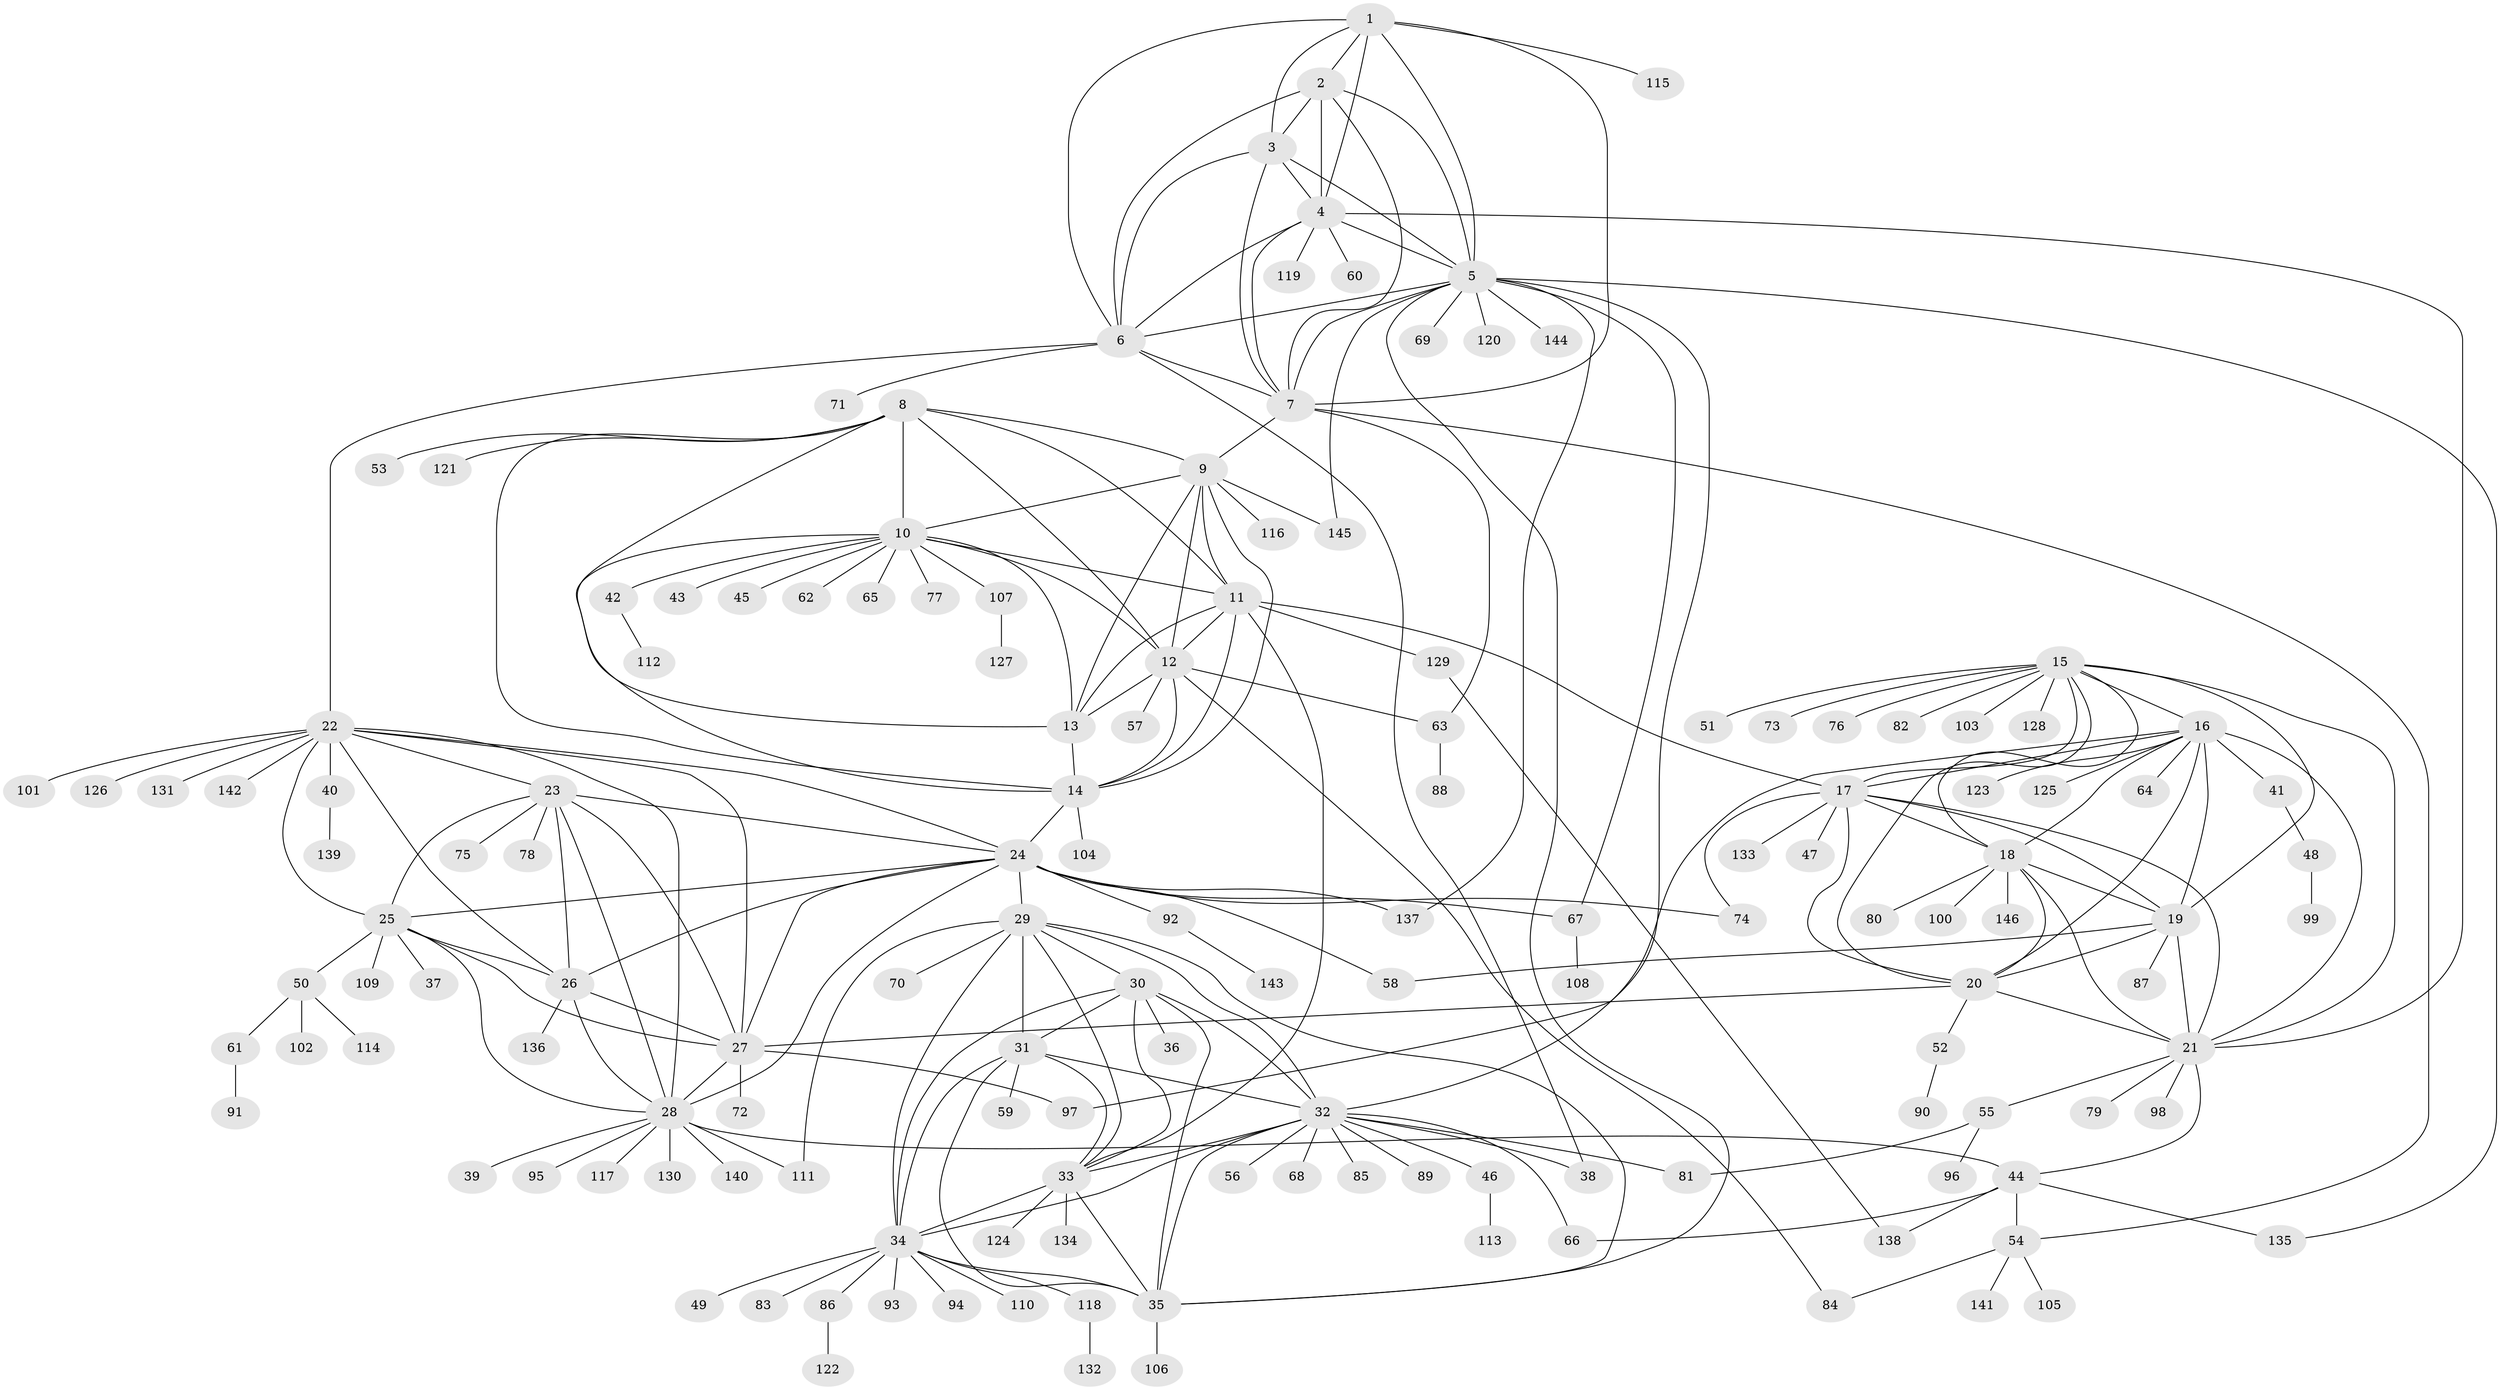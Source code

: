 // coarse degree distribution, {2: 0.08045977011494253, 5: 0.022988505747126436, 4: 0.022988505747126436, 7: 0.011494252873563218, 9: 0.022988505747126436, 6: 0.011494252873563218, 8: 0.011494252873563218, 1: 0.7586206896551724, 15: 0.011494252873563218, 12: 0.022988505747126436, 17: 0.022988505747126436}
// Generated by graph-tools (version 1.1) at 2025/57/03/04/25 21:57:58]
// undirected, 146 vertices, 242 edges
graph export_dot {
graph [start="1"]
  node [color=gray90,style=filled];
  1;
  2;
  3;
  4;
  5;
  6;
  7;
  8;
  9;
  10;
  11;
  12;
  13;
  14;
  15;
  16;
  17;
  18;
  19;
  20;
  21;
  22;
  23;
  24;
  25;
  26;
  27;
  28;
  29;
  30;
  31;
  32;
  33;
  34;
  35;
  36;
  37;
  38;
  39;
  40;
  41;
  42;
  43;
  44;
  45;
  46;
  47;
  48;
  49;
  50;
  51;
  52;
  53;
  54;
  55;
  56;
  57;
  58;
  59;
  60;
  61;
  62;
  63;
  64;
  65;
  66;
  67;
  68;
  69;
  70;
  71;
  72;
  73;
  74;
  75;
  76;
  77;
  78;
  79;
  80;
  81;
  82;
  83;
  84;
  85;
  86;
  87;
  88;
  89;
  90;
  91;
  92;
  93;
  94;
  95;
  96;
  97;
  98;
  99;
  100;
  101;
  102;
  103;
  104;
  105;
  106;
  107;
  108;
  109;
  110;
  111;
  112;
  113;
  114;
  115;
  116;
  117;
  118;
  119;
  120;
  121;
  122;
  123;
  124;
  125;
  126;
  127;
  128;
  129;
  130;
  131;
  132;
  133;
  134;
  135;
  136;
  137;
  138;
  139;
  140;
  141;
  142;
  143;
  144;
  145;
  146;
  1 -- 2;
  1 -- 3;
  1 -- 4;
  1 -- 5;
  1 -- 6;
  1 -- 7;
  1 -- 115;
  2 -- 3;
  2 -- 4;
  2 -- 5;
  2 -- 6;
  2 -- 7;
  3 -- 4;
  3 -- 5;
  3 -- 6;
  3 -- 7;
  4 -- 5;
  4 -- 6;
  4 -- 7;
  4 -- 21;
  4 -- 60;
  4 -- 119;
  5 -- 6;
  5 -- 7;
  5 -- 35;
  5 -- 67;
  5 -- 69;
  5 -- 97;
  5 -- 120;
  5 -- 135;
  5 -- 137;
  5 -- 144;
  5 -- 145;
  6 -- 7;
  6 -- 22;
  6 -- 38;
  6 -- 71;
  7 -- 9;
  7 -- 54;
  7 -- 63;
  8 -- 9;
  8 -- 10;
  8 -- 11;
  8 -- 12;
  8 -- 13;
  8 -- 14;
  8 -- 53;
  8 -- 121;
  9 -- 10;
  9 -- 11;
  9 -- 12;
  9 -- 13;
  9 -- 14;
  9 -- 116;
  9 -- 145;
  10 -- 11;
  10 -- 12;
  10 -- 13;
  10 -- 14;
  10 -- 42;
  10 -- 43;
  10 -- 45;
  10 -- 62;
  10 -- 65;
  10 -- 77;
  10 -- 107;
  11 -- 12;
  11 -- 13;
  11 -- 14;
  11 -- 17;
  11 -- 33;
  11 -- 129;
  12 -- 13;
  12 -- 14;
  12 -- 57;
  12 -- 63;
  12 -- 84;
  13 -- 14;
  14 -- 24;
  14 -- 104;
  15 -- 16;
  15 -- 17;
  15 -- 18;
  15 -- 19;
  15 -- 20;
  15 -- 21;
  15 -- 51;
  15 -- 73;
  15 -- 76;
  15 -- 82;
  15 -- 103;
  15 -- 128;
  16 -- 17;
  16 -- 18;
  16 -- 19;
  16 -- 20;
  16 -- 21;
  16 -- 32;
  16 -- 41;
  16 -- 64;
  16 -- 123;
  16 -- 125;
  17 -- 18;
  17 -- 19;
  17 -- 20;
  17 -- 21;
  17 -- 47;
  17 -- 74;
  17 -- 133;
  18 -- 19;
  18 -- 20;
  18 -- 21;
  18 -- 80;
  18 -- 100;
  18 -- 146;
  19 -- 20;
  19 -- 21;
  19 -- 58;
  19 -- 87;
  20 -- 21;
  20 -- 27;
  20 -- 52;
  21 -- 44;
  21 -- 55;
  21 -- 79;
  21 -- 98;
  22 -- 23;
  22 -- 24;
  22 -- 25;
  22 -- 26;
  22 -- 27;
  22 -- 28;
  22 -- 40;
  22 -- 101;
  22 -- 126;
  22 -- 131;
  22 -- 142;
  23 -- 24;
  23 -- 25;
  23 -- 26;
  23 -- 27;
  23 -- 28;
  23 -- 75;
  23 -- 78;
  24 -- 25;
  24 -- 26;
  24 -- 27;
  24 -- 28;
  24 -- 29;
  24 -- 58;
  24 -- 67;
  24 -- 74;
  24 -- 92;
  24 -- 137;
  25 -- 26;
  25 -- 27;
  25 -- 28;
  25 -- 37;
  25 -- 50;
  25 -- 109;
  26 -- 27;
  26 -- 28;
  26 -- 136;
  27 -- 28;
  27 -- 72;
  27 -- 97;
  28 -- 39;
  28 -- 44;
  28 -- 95;
  28 -- 111;
  28 -- 117;
  28 -- 130;
  28 -- 140;
  29 -- 30;
  29 -- 31;
  29 -- 32;
  29 -- 33;
  29 -- 34;
  29 -- 35;
  29 -- 70;
  29 -- 111;
  30 -- 31;
  30 -- 32;
  30 -- 33;
  30 -- 34;
  30 -- 35;
  30 -- 36;
  31 -- 32;
  31 -- 33;
  31 -- 34;
  31 -- 35;
  31 -- 59;
  32 -- 33;
  32 -- 34;
  32 -- 35;
  32 -- 38;
  32 -- 46;
  32 -- 56;
  32 -- 66;
  32 -- 68;
  32 -- 81;
  32 -- 85;
  32 -- 89;
  33 -- 34;
  33 -- 35;
  33 -- 124;
  33 -- 134;
  34 -- 35;
  34 -- 49;
  34 -- 83;
  34 -- 86;
  34 -- 93;
  34 -- 94;
  34 -- 110;
  34 -- 118;
  35 -- 106;
  40 -- 139;
  41 -- 48;
  42 -- 112;
  44 -- 54;
  44 -- 66;
  44 -- 135;
  44 -- 138;
  46 -- 113;
  48 -- 99;
  50 -- 61;
  50 -- 102;
  50 -- 114;
  52 -- 90;
  54 -- 84;
  54 -- 105;
  54 -- 141;
  55 -- 81;
  55 -- 96;
  61 -- 91;
  63 -- 88;
  67 -- 108;
  86 -- 122;
  92 -- 143;
  107 -- 127;
  118 -- 132;
  129 -- 138;
}
